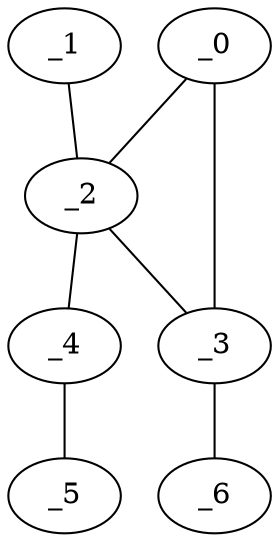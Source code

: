 graph EP1_0149 {
	_0	 [x="2.28923",
		y="2.65632"];
	_2	 [x="0.655327",
		y="0.547596"];
	_0 -- _2;
	_3	 [x="0.73",
		y="2.73"];
	_0 -- _3;
	_1	 [x="2.22669",
		y="1.63734"];
	_1 -- _2;
	_2 -- _3;
	_4	 [x="0.46157",
		y="1.69016"];
	_2 -- _4;
	_6	 [x="1.95936",
		y="0.463923"];
	_3 -- _6;
	_5	 [x="1.63594",
		y="1.96245"];
	_4 -- _5;
}

